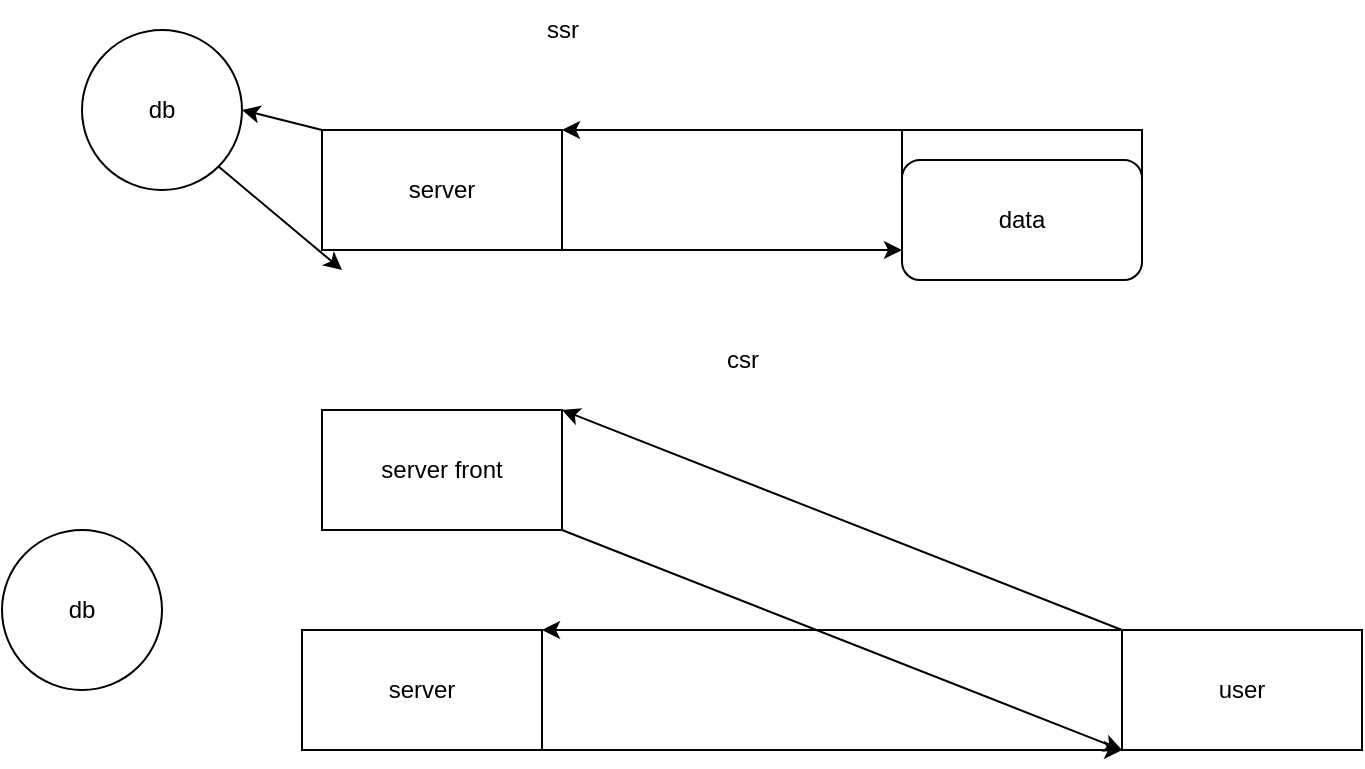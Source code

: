 <mxfile>
    <diagram id="ir4N2MCYJolAJx-CLXka" name="Page-1">
        <mxGraphModel dx="1382" dy="307" grid="1" gridSize="10" guides="1" tooltips="1" connect="1" arrows="1" fold="1" page="1" pageScale="1" pageWidth="850" pageHeight="1100" math="0" shadow="0">
            <root>
                <mxCell id="0"/>
                <mxCell id="1" parent="0"/>
                <mxCell id="7" style="edgeStyle=none;html=1;exitX=0;exitY=0;exitDx=0;exitDy=0;entryX=1;entryY=0.5;entryDx=0;entryDy=0;" edge="1" parent="1" source="2" target="6">
                    <mxGeometry relative="1" as="geometry"/>
                </mxCell>
                <mxCell id="10" style="edgeStyle=none;html=1;exitX=1;exitY=1;exitDx=0;exitDy=0;entryX=0;entryY=1;entryDx=0;entryDy=0;" edge="1" parent="1" source="2" target="4">
                    <mxGeometry relative="1" as="geometry"/>
                </mxCell>
                <mxCell id="2" value="server" style="whiteSpace=wrap;html=1;" vertex="1" parent="1">
                    <mxGeometry x="90" y="90" width="120" height="60" as="geometry"/>
                </mxCell>
                <mxCell id="3" value="Text" style="text;html=1;align=center;verticalAlign=middle;resizable=0;points=[];autosize=1;strokeColor=none;fillColor=none;" vertex="1" parent="1">
                    <mxGeometry x="375" y="105" width="50" height="30" as="geometry"/>
                </mxCell>
                <mxCell id="5" style="edgeStyle=none;html=1;exitX=0;exitY=0;exitDx=0;exitDy=0;entryX=1;entryY=0;entryDx=0;entryDy=0;" edge="1" parent="1" source="4" target="2">
                    <mxGeometry relative="1" as="geometry"/>
                </mxCell>
                <mxCell id="4" value="user" style="whiteSpace=wrap;html=1;" vertex="1" parent="1">
                    <mxGeometry x="380" y="90" width="120" height="60" as="geometry"/>
                </mxCell>
                <mxCell id="8" style="edgeStyle=none;html=1;exitX=1;exitY=1;exitDx=0;exitDy=0;" edge="1" parent="1" source="6">
                    <mxGeometry relative="1" as="geometry">
                        <mxPoint x="100" y="160" as="targetPoint"/>
                    </mxGeometry>
                </mxCell>
                <mxCell id="6" value="db" style="ellipse;whiteSpace=wrap;html=1;" vertex="1" parent="1">
                    <mxGeometry x="-30" y="40" width="80" height="80" as="geometry"/>
                </mxCell>
                <mxCell id="9" value="data" style="rounded=1;whiteSpace=wrap;html=1;" vertex="1" parent="1">
                    <mxGeometry x="380" y="105" width="120" height="60" as="geometry"/>
                </mxCell>
                <mxCell id="11" value="ssr" style="text;html=1;align=center;verticalAlign=middle;resizable=0;points=[];autosize=1;strokeColor=none;fillColor=none;" vertex="1" parent="1">
                    <mxGeometry x="190" y="25" width="40" height="30" as="geometry"/>
                </mxCell>
                <mxCell id="12" value="csr&lt;br&gt;" style="text;html=1;align=center;verticalAlign=middle;resizable=0;points=[];autosize=1;strokeColor=none;fillColor=none;" vertex="1" parent="1">
                    <mxGeometry x="280" y="190" width="40" height="30" as="geometry"/>
                </mxCell>
                <mxCell id="20" style="edgeStyle=none;html=1;exitX=1;exitY=1;exitDx=0;exitDy=0;entryX=0;entryY=1;entryDx=0;entryDy=0;" edge="1" parent="1" source="13" target="15">
                    <mxGeometry relative="1" as="geometry"/>
                </mxCell>
                <mxCell id="13" value="server" style="whiteSpace=wrap;html=1;" vertex="1" parent="1">
                    <mxGeometry x="80" y="340" width="120" height="60" as="geometry"/>
                </mxCell>
                <mxCell id="14" value="db" style="ellipse;whiteSpace=wrap;html=1;" vertex="1" parent="1">
                    <mxGeometry x="-70" y="290" width="80" height="80" as="geometry"/>
                </mxCell>
                <mxCell id="17" style="edgeStyle=none;html=1;exitX=0;exitY=0;exitDx=0;exitDy=0;entryX=1;entryY=0;entryDx=0;entryDy=0;" edge="1" parent="1" source="15" target="16">
                    <mxGeometry relative="1" as="geometry"/>
                </mxCell>
                <mxCell id="19" style="edgeStyle=none;html=1;exitX=0;exitY=0;exitDx=0;exitDy=0;entryX=1;entryY=0;entryDx=0;entryDy=0;" edge="1" parent="1" source="15" target="13">
                    <mxGeometry relative="1" as="geometry"/>
                </mxCell>
                <mxCell id="15" value="user" style="whiteSpace=wrap;html=1;" vertex="1" parent="1">
                    <mxGeometry x="490" y="340" width="120" height="60" as="geometry"/>
                </mxCell>
                <mxCell id="18" style="edgeStyle=none;html=1;exitX=1;exitY=1;exitDx=0;exitDy=0;entryX=0;entryY=1;entryDx=0;entryDy=0;" edge="1" parent="1" source="16" target="15">
                    <mxGeometry relative="1" as="geometry"/>
                </mxCell>
                <mxCell id="16" value="server front" style="whiteSpace=wrap;html=1;" vertex="1" parent="1">
                    <mxGeometry x="90" y="230" width="120" height="60" as="geometry"/>
                </mxCell>
            </root>
        </mxGraphModel>
    </diagram>
</mxfile>